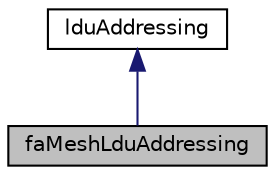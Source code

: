 digraph "faMeshLduAddressing"
{
  bgcolor="transparent";
  edge [fontname="Helvetica",fontsize="10",labelfontname="Helvetica",labelfontsize="10"];
  node [fontname="Helvetica",fontsize="10",shape=record];
  Node1 [label="faMeshLduAddressing",height=0.2,width=0.4,color="black", fillcolor="grey75", style="filled" fontcolor="black"];
  Node2 -> Node1 [dir="back",color="midnightblue",fontsize="10",style="solid",fontname="Helvetica"];
  Node2 [label="lduAddressing",height=0.2,width=0.4,color="black",URL="$classFoam_1_1lduAddressing.html",tooltip="The class contains the addressing required by the lduMatrix: upper, lower and losort. "];
}
